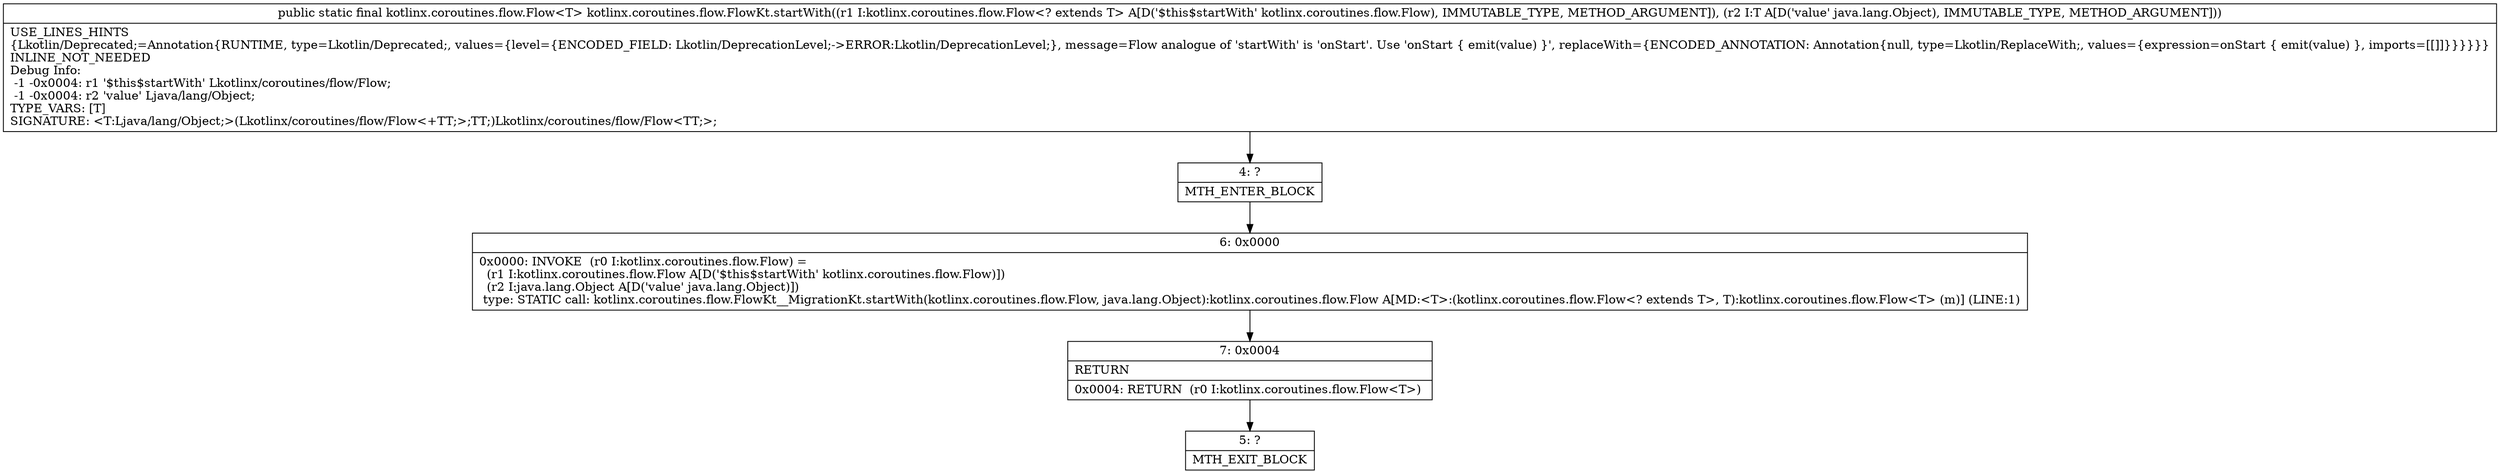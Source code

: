 digraph "CFG forkotlinx.coroutines.flow.FlowKt.startWith(Lkotlinx\/coroutines\/flow\/Flow;Ljava\/lang\/Object;)Lkotlinx\/coroutines\/flow\/Flow;" {
Node_4 [shape=record,label="{4\:\ ?|MTH_ENTER_BLOCK\l}"];
Node_6 [shape=record,label="{6\:\ 0x0000|0x0000: INVOKE  (r0 I:kotlinx.coroutines.flow.Flow) = \l  (r1 I:kotlinx.coroutines.flow.Flow A[D('$this$startWith' kotlinx.coroutines.flow.Flow)])\l  (r2 I:java.lang.Object A[D('value' java.lang.Object)])\l type: STATIC call: kotlinx.coroutines.flow.FlowKt__MigrationKt.startWith(kotlinx.coroutines.flow.Flow, java.lang.Object):kotlinx.coroutines.flow.Flow A[MD:\<T\>:(kotlinx.coroutines.flow.Flow\<? extends T\>, T):kotlinx.coroutines.flow.Flow\<T\> (m)] (LINE:1)\l}"];
Node_7 [shape=record,label="{7\:\ 0x0004|RETURN\l|0x0004: RETURN  (r0 I:kotlinx.coroutines.flow.Flow\<T\>) \l}"];
Node_5 [shape=record,label="{5\:\ ?|MTH_EXIT_BLOCK\l}"];
MethodNode[shape=record,label="{public static final kotlinx.coroutines.flow.Flow\<T\> kotlinx.coroutines.flow.FlowKt.startWith((r1 I:kotlinx.coroutines.flow.Flow\<? extends T\> A[D('$this$startWith' kotlinx.coroutines.flow.Flow), IMMUTABLE_TYPE, METHOD_ARGUMENT]), (r2 I:T A[D('value' java.lang.Object), IMMUTABLE_TYPE, METHOD_ARGUMENT]))  | USE_LINES_HINTS\l\{Lkotlin\/Deprecated;=Annotation\{RUNTIME, type=Lkotlin\/Deprecated;, values=\{level=\{ENCODED_FIELD: Lkotlin\/DeprecationLevel;\-\>ERROR:Lkotlin\/DeprecationLevel;\}, message=Flow analogue of 'startWith' is 'onStart'. Use 'onStart \{ emit(value) \}', replaceWith=\{ENCODED_ANNOTATION: Annotation\{null, type=Lkotlin\/ReplaceWith;, values=\{expression=onStart \{ emit(value) \}, imports=[[]]\}\}\}\}\}\}\lINLINE_NOT_NEEDED\lDebug Info:\l  \-1 \-0x0004: r1 '$this$startWith' Lkotlinx\/coroutines\/flow\/Flow;\l  \-1 \-0x0004: r2 'value' Ljava\/lang\/Object;\lTYPE_VARS: [T]\lSIGNATURE: \<T:Ljava\/lang\/Object;\>(Lkotlinx\/coroutines\/flow\/Flow\<+TT;\>;TT;)Lkotlinx\/coroutines\/flow\/Flow\<TT;\>;\l}"];
MethodNode -> Node_4;Node_4 -> Node_6;
Node_6 -> Node_7;
Node_7 -> Node_5;
}

